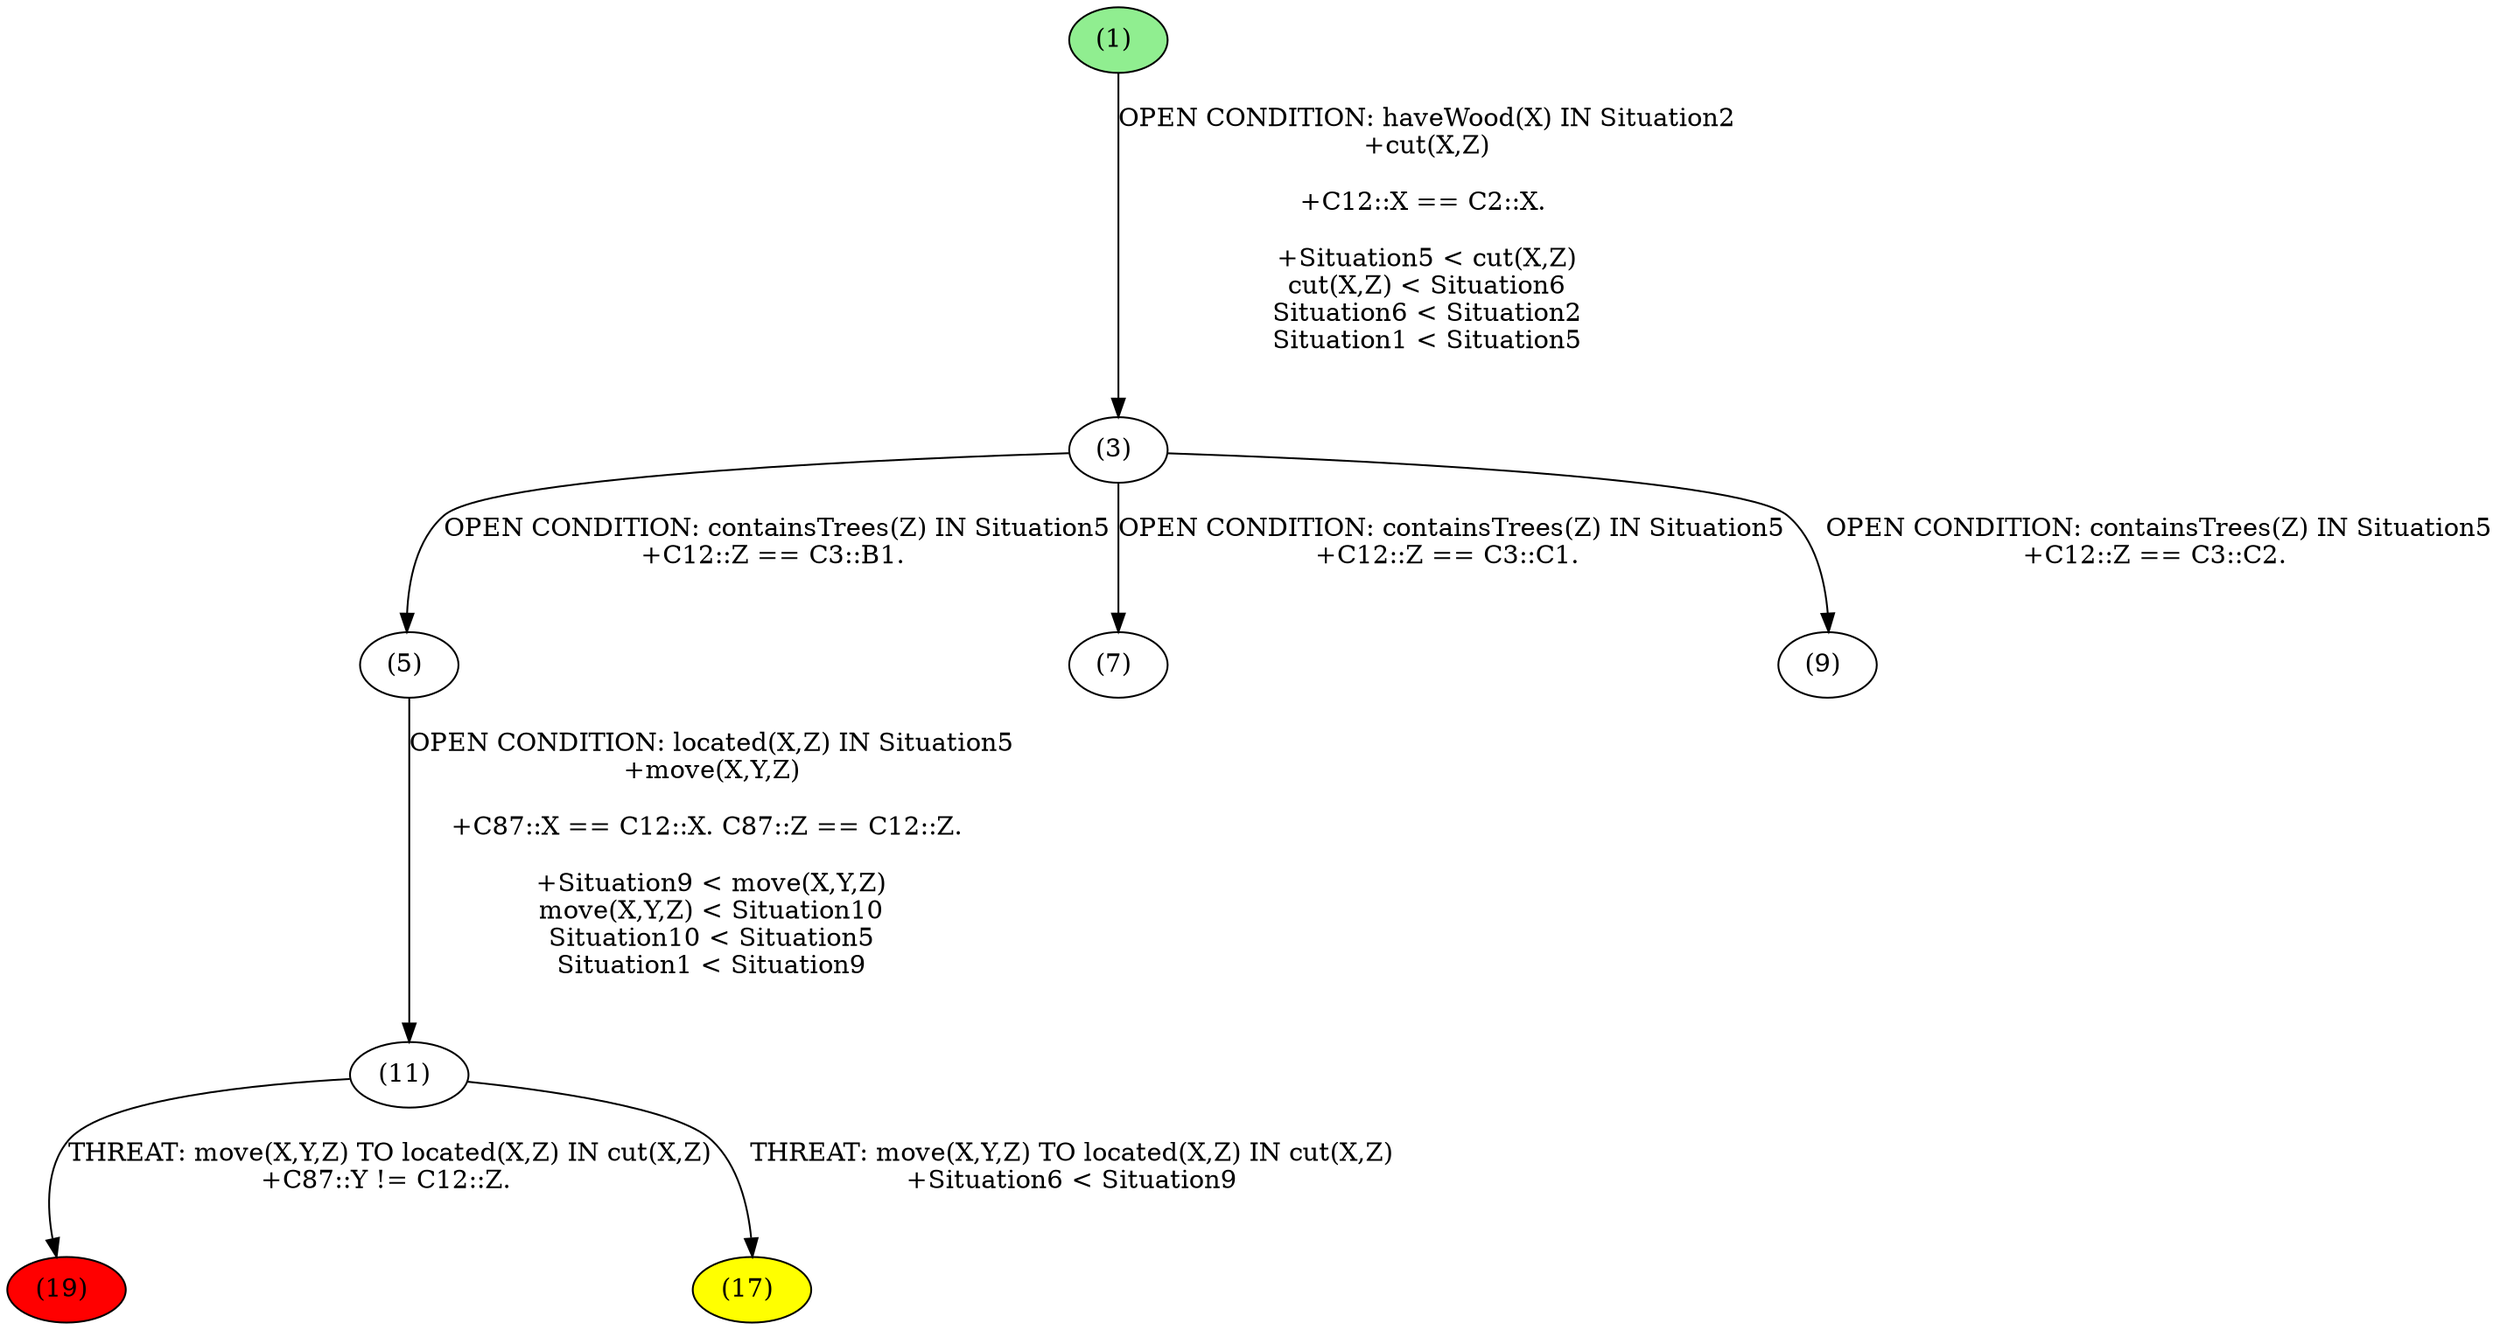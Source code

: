 digraph G {
"(19) " [style=filled,fillcolor="red"];
"(17) " [style=filled,fillcolor="yellow"];
"(1) " [style=filled,fillcolor="lightgreen"];
"(1) " -> "(3) " [label="OPEN CONDITION: haveWood(X) IN Situation2
+cut(X,Z)

+C12::X == C2::X. 

+Situation5 < cut(X,Z)
cut(X,Z) < Situation6
Situation6 < Situation2
Situation1 < Situation5

"];
"(3) " -> "(5) " [label="OPEN CONDITION: containsTrees(Z) IN Situation5
+C12::Z == C3::B1. 

"];
"(3) " -> "(7) " [label="OPEN CONDITION: containsTrees(Z) IN Situation5
+C12::Z == C3::C1. 

"];
"(3) " -> "(9) " [label="OPEN CONDITION: containsTrees(Z) IN Situation5
+C12::Z == C3::C2. 

"];
"(5) " -> "(11) " [label="OPEN CONDITION: located(X,Z) IN Situation5
+move(X,Y,Z)

+C87::X == C12::X. C87::Z == C12::Z. 

+Situation9 < move(X,Y,Z)
move(X,Y,Z) < Situation10
Situation10 < Situation5
Situation1 < Situation9

"];
"(11) " -> "(19) " [label="THREAT: move(X,Y,Z) TO located(X,Z) IN cut(X,Z)
+C87::Y != C12::Z. 

"];
"(11) " -> "(17) " [label="THREAT: move(X,Y,Z) TO located(X,Z) IN cut(X,Z)
+Situation6 < Situation9

"];
}
